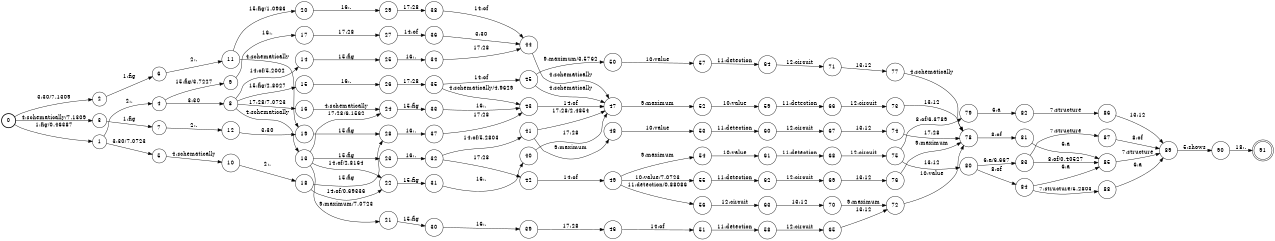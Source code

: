 digraph FST {
rankdir = LR;
size = "8.5,11";
label = "";
center = 1;
orientation = Portrait;
ranksep = "0.4";
nodesep = "0.25";
0 [label = "0", shape = circle, style = bold, fontsize = 14]
	0 -> 1 [label = "1:fig/0.46387", fontsize = 14];
	0 -> 2 [label = "3:30/7.1309", fontsize = 14];
	0 -> 3 [label = "4:schematically/7.1309", fontsize = 14];
1 [label = "1", shape = circle, style = solid, fontsize = 14]
	1 -> 4 [label = "2:.", fontsize = 14];
	1 -> 5 [label = "3:30/7.0723", fontsize = 14];
2 [label = "2", shape = circle, style = solid, fontsize = 14]
	2 -> 6 [label = "1:fig", fontsize = 14];
3 [label = "3", shape = circle, style = solid, fontsize = 14]
	3 -> 7 [label = "1:fig", fontsize = 14];
4 [label = "4", shape = circle, style = solid, fontsize = 14]
	4 -> 9 [label = "15:fig/3.7227", fontsize = 14];
	4 -> 8 [label = "3:30", fontsize = 14];
5 [label = "5", shape = circle, style = solid, fontsize = 14]
	5 -> 10 [label = "4:schematically", fontsize = 14];
6 [label = "6", shape = circle, style = solid, fontsize = 14]
	6 -> 11 [label = "2:.", fontsize = 14];
7 [label = "7", shape = circle, style = solid, fontsize = 14]
	7 -> 12 [label = "2:.", fontsize = 14];
8 [label = "8", shape = circle, style = solid, fontsize = 14]
	8 -> 15 [label = "15:fig/2.8027", fontsize = 14];
	8 -> 13 [label = "4:schematically", fontsize = 14];
	8 -> 14 [label = "14:of/5.2002", fontsize = 14];
	8 -> 16 [label = "17:28/7.0723", fontsize = 14];
9 [label = "9", shape = circle, style = solid, fontsize = 14]
	9 -> 17 [label = "16:.", fontsize = 14];
10 [label = "10", shape = circle, style = solid, fontsize = 14]
	10 -> 18 [label = "2:.", fontsize = 14];
11 [label = "11", shape = circle, style = solid, fontsize = 14]
	11 -> 20 [label = "15:fig/1.0986", fontsize = 14];
	11 -> 19 [label = "4:schematically", fontsize = 14];
12 [label = "12", shape = circle, style = solid, fontsize = 14]
	12 -> 19 [label = "3:30", fontsize = 14];
13 [label = "13", shape = circle, style = solid, fontsize = 14]
	13 -> 23 [label = "15:fig", fontsize = 14];
	13 -> 21 [label = "9:maximum/7.0723", fontsize = 14];
	13 -> 22 [label = "14:of/2.8164", fontsize = 14];
	13 -> 24 [label = "17:28/6.1562", fontsize = 14];
14 [label = "14", shape = circle, style = solid, fontsize = 14]
	14 -> 25 [label = "15:fig", fontsize = 14];
15 [label = "15", shape = circle, style = solid, fontsize = 14]
	15 -> 26 [label = "16:.", fontsize = 14];
16 [label = "16", shape = circle, style = solid, fontsize = 14]
	16 -> 24 [label = "4:schematically", fontsize = 14];
17 [label = "17", shape = circle, style = solid, fontsize = 14]
	17 -> 27 [label = "17:28", fontsize = 14];
18 [label = "18", shape = circle, style = solid, fontsize = 14]
	18 -> 28 [label = "15:fig", fontsize = 14];
	18 -> 22 [label = "14:of/0.69336", fontsize = 14];
19 [label = "19", shape = circle, style = solid, fontsize = 14]
	19 -> 28 [label = "15:fig", fontsize = 14];
20 [label = "20", shape = circle, style = solid, fontsize = 14]
	20 -> 29 [label = "16:.", fontsize = 14];
21 [label = "21", shape = circle, style = solid, fontsize = 14]
	21 -> 30 [label = "15:fig", fontsize = 14];
22 [label = "22", shape = circle, style = solid, fontsize = 14]
	22 -> 31 [label = "15:fig", fontsize = 14];
23 [label = "23", shape = circle, style = solid, fontsize = 14]
	23 -> 32 [label = "16:.", fontsize = 14];
24 [label = "24", shape = circle, style = solid, fontsize = 14]
	24 -> 33 [label = "15:fig", fontsize = 14];
25 [label = "25", shape = circle, style = solid, fontsize = 14]
	25 -> 34 [label = "16:.", fontsize = 14];
26 [label = "26", shape = circle, style = solid, fontsize = 14]
	26 -> 35 [label = "17:28", fontsize = 14];
27 [label = "27", shape = circle, style = solid, fontsize = 14]
	27 -> 36 [label = "14:of", fontsize = 14];
28 [label = "28", shape = circle, style = solid, fontsize = 14]
	28 -> 37 [label = "16:.", fontsize = 14];
29 [label = "29", shape = circle, style = solid, fontsize = 14]
	29 -> 38 [label = "17:28", fontsize = 14];
30 [label = "30", shape = circle, style = solid, fontsize = 14]
	30 -> 39 [label = "16:.", fontsize = 14];
31 [label = "31", shape = circle, style = solid, fontsize = 14]
	31 -> 40 [label = "16:.", fontsize = 14];
32 [label = "32", shape = circle, style = solid, fontsize = 14]
	32 -> 41 [label = "14:of/5.2803", fontsize = 14];
	32 -> 42 [label = "17:28", fontsize = 14];
33 [label = "33", shape = circle, style = solid, fontsize = 14]
	33 -> 43 [label = "16:.", fontsize = 14];
34 [label = "34", shape = circle, style = solid, fontsize = 14]
	34 -> 44 [label = "17:28", fontsize = 14];
35 [label = "35", shape = circle, style = solid, fontsize = 14]
	35 -> 43 [label = "4:schematically/4.9629", fontsize = 14];
	35 -> 45 [label = "14:of", fontsize = 14];
36 [label = "36", shape = circle, style = solid, fontsize = 14]
	36 -> 44 [label = "3:30", fontsize = 14];
37 [label = "37", shape = circle, style = solid, fontsize = 14]
	37 -> 43 [label = "17:28", fontsize = 14];
38 [label = "38", shape = circle, style = solid, fontsize = 14]
	38 -> 44 [label = "14:of", fontsize = 14];
39 [label = "39", shape = circle, style = solid, fontsize = 14]
	39 -> 46 [label = "17:28", fontsize = 14];
40 [label = "40", shape = circle, style = solid, fontsize = 14]
	40 -> 47 [label = "17:28", fontsize = 14];
41 [label = "41", shape = circle, style = solid, fontsize = 14]
	41 -> 48 [label = "9:maximum", fontsize = 14];
	41 -> 47 [label = "17:28/2.4854", fontsize = 14];
42 [label = "42", shape = circle, style = solid, fontsize = 14]
	42 -> 49 [label = "14:of", fontsize = 14];
43 [label = "43", shape = circle, style = solid, fontsize = 14]
	43 -> 47 [label = "14:of", fontsize = 14];
44 [label = "44", shape = circle, style = solid, fontsize = 14]
	44 -> 47 [label = "4:schematically", fontsize = 14];
45 [label = "45", shape = circle, style = solid, fontsize = 14]
	45 -> 47 [label = "4:schematically", fontsize = 14];
	45 -> 50 [label = "9:maximum/3.5762", fontsize = 14];
46 [label = "46", shape = circle, style = solid, fontsize = 14]
	46 -> 51 [label = "14:of", fontsize = 14];
47 [label = "47", shape = circle, style = solid, fontsize = 14]
	47 -> 52 [label = "9:maximum", fontsize = 14];
48 [label = "48", shape = circle, style = solid, fontsize = 14]
	48 -> 53 [label = "10:value", fontsize = 14];
49 [label = "49", shape = circle, style = solid, fontsize = 14]
	49 -> 54 [label = "9:maximum", fontsize = 14];
	49 -> 55 [label = "10:value/7.0723", fontsize = 14];
	49 -> 56 [label = "11:detection/0.88086", fontsize = 14];
50 [label = "50", shape = circle, style = solid, fontsize = 14]
	50 -> 57 [label = "10:value", fontsize = 14];
51 [label = "51", shape = circle, style = solid, fontsize = 14]
	51 -> 58 [label = "11:detection", fontsize = 14];
52 [label = "52", shape = circle, style = solid, fontsize = 14]
	52 -> 59 [label = "10:value", fontsize = 14];
53 [label = "53", shape = circle, style = solid, fontsize = 14]
	53 -> 60 [label = "11:detection", fontsize = 14];
54 [label = "54", shape = circle, style = solid, fontsize = 14]
	54 -> 61 [label = "10:value", fontsize = 14];
55 [label = "55", shape = circle, style = solid, fontsize = 14]
	55 -> 62 [label = "11:detection", fontsize = 14];
56 [label = "56", shape = circle, style = solid, fontsize = 14]
	56 -> 63 [label = "12:circuit", fontsize = 14];
57 [label = "57", shape = circle, style = solid, fontsize = 14]
	57 -> 64 [label = "11:detection", fontsize = 14];
58 [label = "58", shape = circle, style = solid, fontsize = 14]
	58 -> 65 [label = "12:circuit", fontsize = 14];
59 [label = "59", shape = circle, style = solid, fontsize = 14]
	59 -> 66 [label = "11:detection", fontsize = 14];
60 [label = "60", shape = circle, style = solid, fontsize = 14]
	60 -> 67 [label = "12:circuit", fontsize = 14];
61 [label = "61", shape = circle, style = solid, fontsize = 14]
	61 -> 68 [label = "11:detection", fontsize = 14];
62 [label = "62", shape = circle, style = solid, fontsize = 14]
	62 -> 69 [label = "12:circuit", fontsize = 14];
63 [label = "63", shape = circle, style = solid, fontsize = 14]
	63 -> 70 [label = "13:12", fontsize = 14];
64 [label = "64", shape = circle, style = solid, fontsize = 14]
	64 -> 71 [label = "12:circuit", fontsize = 14];
65 [label = "65", shape = circle, style = solid, fontsize = 14]
	65 -> 72 [label = "13:12", fontsize = 14];
66 [label = "66", shape = circle, style = solid, fontsize = 14]
	66 -> 73 [label = "12:circuit", fontsize = 14];
67 [label = "67", shape = circle, style = solid, fontsize = 14]
	67 -> 74 [label = "13:12", fontsize = 14];
68 [label = "68", shape = circle, style = solid, fontsize = 14]
	68 -> 75 [label = "12:circuit", fontsize = 14];
69 [label = "69", shape = circle, style = solid, fontsize = 14]
	69 -> 76 [label = "13:12", fontsize = 14];
70 [label = "70", shape = circle, style = solid, fontsize = 14]
	70 -> 72 [label = "9:maximum", fontsize = 14];
71 [label = "71", shape = circle, style = solid, fontsize = 14]
	71 -> 77 [label = "13:12", fontsize = 14];
72 [label = "72", shape = circle, style = solid, fontsize = 14]
	72 -> 78 [label = "10:value", fontsize = 14];
73 [label = "73", shape = circle, style = solid, fontsize = 14]
	73 -> 78 [label = "13:12", fontsize = 14];
74 [label = "74", shape = circle, style = solid, fontsize = 14]
	74 -> 78 [label = "17:28", fontsize = 14];
75 [label = "75", shape = circle, style = solid, fontsize = 14]
	75 -> 80 [label = "13:12", fontsize = 14];
	75 -> 79 [label = "8:of/6.3789", fontsize = 14];
76 [label = "76", shape = circle, style = solid, fontsize = 14]
	76 -> 78 [label = "9:maximum", fontsize = 14];
77 [label = "77", shape = circle, style = solid, fontsize = 14]
	77 -> 78 [label = "4:schematically", fontsize = 14];
78 [label = "78", shape = circle, style = solid, fontsize = 14]
	78 -> 81 [label = "8:of", fontsize = 14];
79 [label = "79", shape = circle, style = solid, fontsize = 14]
	79 -> 82 [label = "6:a", fontsize = 14];
80 [label = "80", shape = circle, style = solid, fontsize = 14]
	80 -> 83 [label = "6:a/6.667", fontsize = 14];
	80 -> 84 [label = "8:of", fontsize = 14];
81 [label = "81", shape = circle, style = solid, fontsize = 14]
	81 -> 85 [label = "6:a", fontsize = 14];
82 [label = "82", shape = circle, style = solid, fontsize = 14]
	82 -> 86 [label = "7:structure", fontsize = 14];
83 [label = "83", shape = circle, style = solid, fontsize = 14]
	83 -> 87 [label = "7:structure", fontsize = 14];
	83 -> 85 [label = "8:of/0.40527", fontsize = 14];
84 [label = "84", shape = circle, style = solid, fontsize = 14]
	84 -> 85 [label = "6:a", fontsize = 14];
	84 -> 88 [label = "7:structure/5.2803", fontsize = 14];
85 [label = "85", shape = circle, style = solid, fontsize = 14]
	85 -> 89 [label = "7:structure", fontsize = 14];
86 [label = "86", shape = circle, style = solid, fontsize = 14]
	86 -> 89 [label = "13:12", fontsize = 14];
87 [label = "87", shape = circle, style = solid, fontsize = 14]
	87 -> 89 [label = "8:of", fontsize = 14];
88 [label = "88", shape = circle, style = solid, fontsize = 14]
	88 -> 89 [label = "6:a", fontsize = 14];
89 [label = "89", shape = circle, style = solid, fontsize = 14]
	89 -> 90 [label = "5:shows", fontsize = 14];
90 [label = "90", shape = circle, style = solid, fontsize = 14]
	90 -> 91 [label = "18:.", fontsize = 14];
91 [label = "91", shape = doublecircle, style = solid, fontsize = 14]
}
